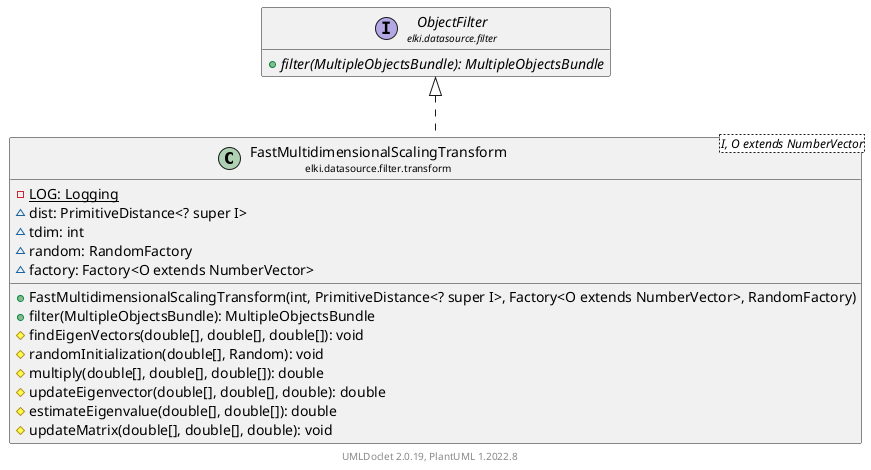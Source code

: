 @startuml
    remove .*\.(Instance|Par|Parameterizer|Factory)$
    set namespaceSeparator none
    hide empty fields
    hide empty methods

    class "<size:14>FastMultidimensionalScalingTransform\n<size:10>elki.datasource.filter.transform" as elki.datasource.filter.transform.FastMultidimensionalScalingTransform<I, O extends NumberVector> [[FastMultidimensionalScalingTransform.html]] {
        {static} -LOG: Logging
        ~dist: PrimitiveDistance<? super I>
        ~tdim: int
        ~random: RandomFactory
        ~factory: Factory<O extends NumberVector>
        +FastMultidimensionalScalingTransform(int, PrimitiveDistance<? super I>, Factory<O extends NumberVector>, RandomFactory)
        +filter(MultipleObjectsBundle): MultipleObjectsBundle
        #findEigenVectors(double[], double[], double[]): void
        #randomInitialization(double[], Random): void
        #multiply(double[], double[], double[]): double
        #updateEigenvector(double[], double[], double): double
        #estimateEigenvalue(double[], double[]): double
        #updateMatrix(double[], double[], double): void
    }

    interface "<size:14>ObjectFilter\n<size:10>elki.datasource.filter" as elki.datasource.filter.ObjectFilter [[../ObjectFilter.html]] {
        {abstract} +filter(MultipleObjectsBundle): MultipleObjectsBundle
    }
    class "<size:14>FastMultidimensionalScalingTransform.Par\n<size:10>elki.datasource.filter.transform" as elki.datasource.filter.transform.FastMultidimensionalScalingTransform.Par<I, O extends NumberVector> [[FastMultidimensionalScalingTransform.Par.html]]

    elki.datasource.filter.ObjectFilter <|.. elki.datasource.filter.transform.FastMultidimensionalScalingTransform
    elki.datasource.filter.transform.FastMultidimensionalScalingTransform +-- elki.datasource.filter.transform.FastMultidimensionalScalingTransform.Par

    center footer UMLDoclet 2.0.19, PlantUML 1.2022.8
@enduml
